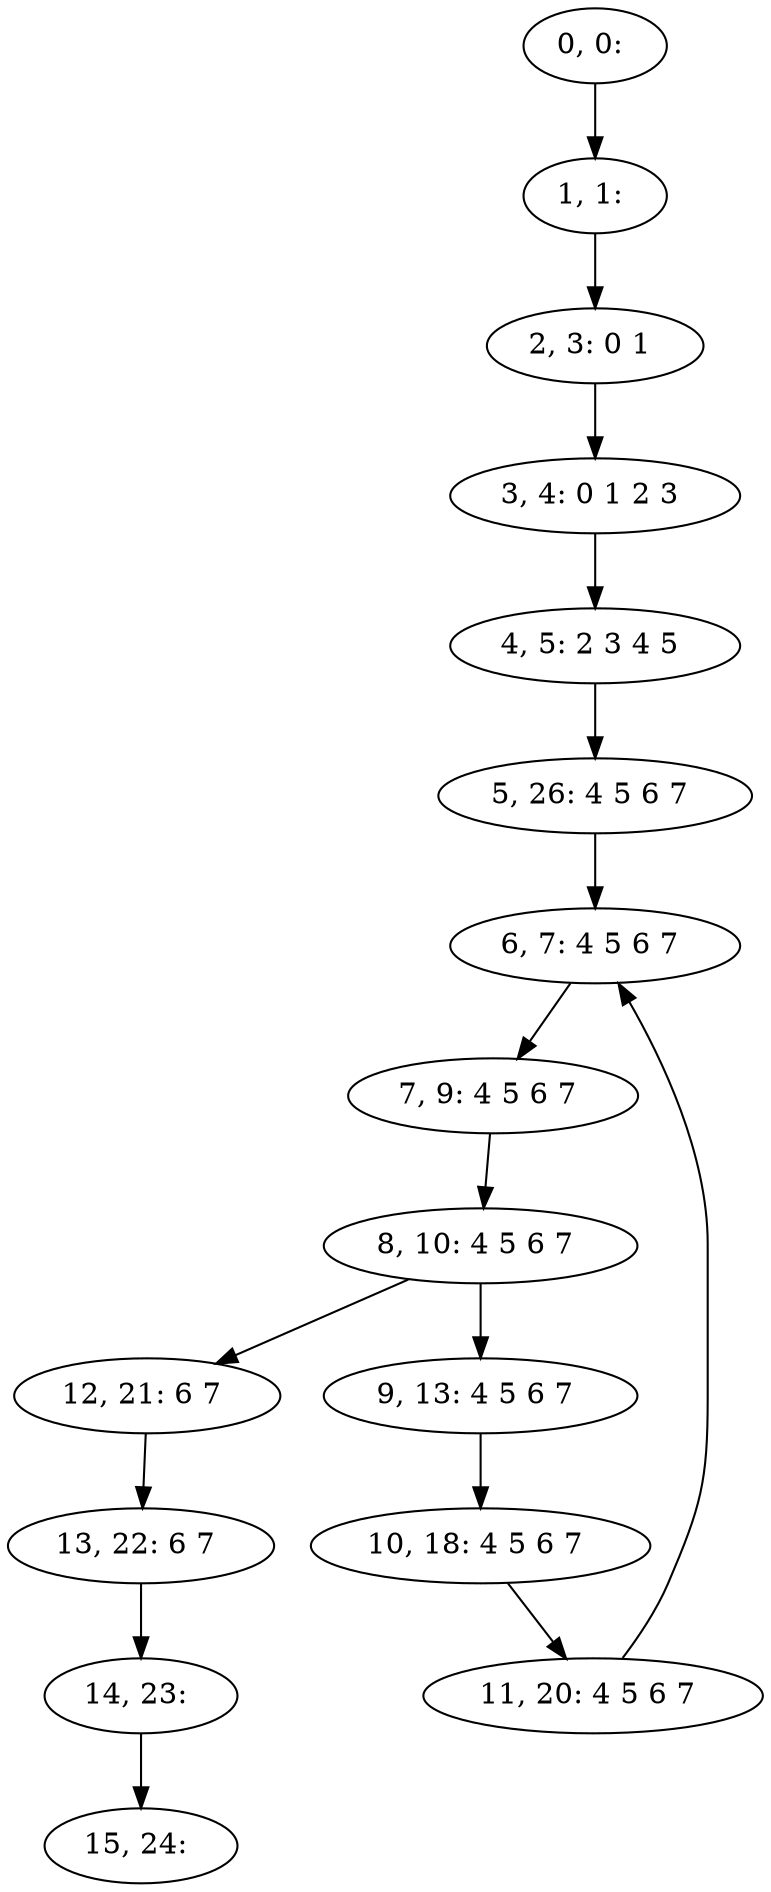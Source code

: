 digraph G {
0[label="0, 0: "];
1[label="1, 1: "];
2[label="2, 3: 0 1 "];
3[label="3, 4: 0 1 2 3 "];
4[label="4, 5: 2 3 4 5 "];
5[label="5, 26: 4 5 6 7 "];
6[label="6, 7: 4 5 6 7 "];
7[label="7, 9: 4 5 6 7 "];
8[label="8, 10: 4 5 6 7 "];
9[label="9, 13: 4 5 6 7 "];
10[label="10, 18: 4 5 6 7 "];
11[label="11, 20: 4 5 6 7 "];
12[label="12, 21: 6 7 "];
13[label="13, 22: 6 7 "];
14[label="14, 23: "];
15[label="15, 24: "];
0->1 ;
1->2 ;
2->3 ;
3->4 ;
4->5 ;
5->6 ;
6->7 ;
7->8 ;
8->9 ;
8->12 ;
9->10 ;
10->11 ;
11->6 ;
12->13 ;
13->14 ;
14->15 ;
}
